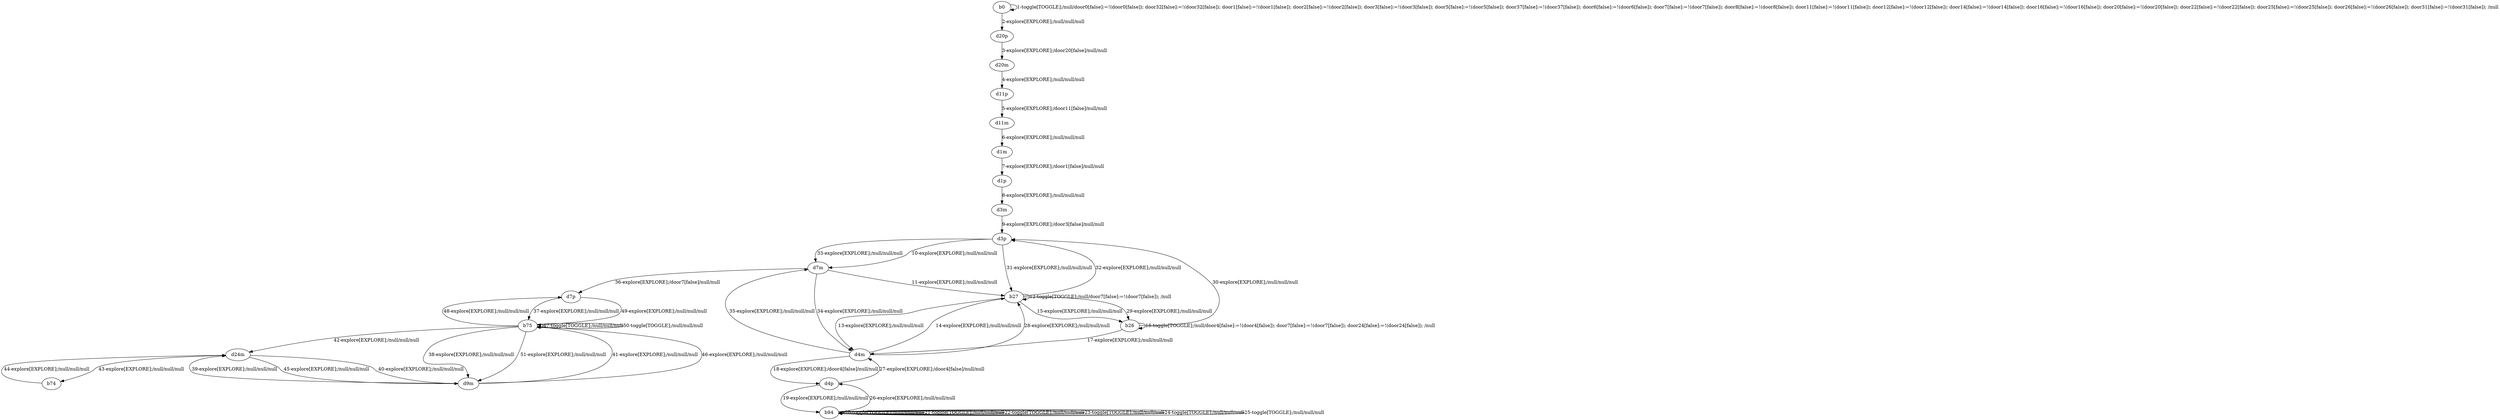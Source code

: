# Total number of goals covered by this test: 1
# b94 --> d4p

digraph g {
"b0" -> "b0" [label = "1-toggle[TOGGLE];/null/door0[false]:=!(door0[false]); door32[false]:=!(door32[false]); door1[false]:=!(door1[false]); door2[false]:=!(door2[false]); door3[false]:=!(door3[false]); door5[false]:=!(door5[false]); door37[false]:=!(door37[false]); door6[false]:=!(door6[false]); door7[false]:=!(door7[false]); door8[false]:=!(door8[false]); door11[false]:=!(door11[false]); door12[false]:=!(door12[false]); door14[false]:=!(door14[false]); door16[false]:=!(door16[false]); door20[false]:=!(door20[false]); door22[false]:=!(door22[false]); door25[false]:=!(door25[false]); door26[false]:=!(door26[false]); door31[false]:=!(door31[false]); /null"];
"b0" -> "d20p" [label = "2-explore[EXPLORE];/null/null/null"];
"d20p" -> "d20m" [label = "3-explore[EXPLORE];/door20[false]/null/null"];
"d20m" -> "d11p" [label = "4-explore[EXPLORE];/null/null/null"];
"d11p" -> "d11m" [label = "5-explore[EXPLORE];/door11[false]/null/null"];
"d11m" -> "d1m" [label = "6-explore[EXPLORE];/null/null/null"];
"d1m" -> "d1p" [label = "7-explore[EXPLORE];/door1[false]/null/null"];
"d1p" -> "d3m" [label = "8-explore[EXPLORE];/null/null/null"];
"d3m" -> "d3p" [label = "9-explore[EXPLORE];/door3[false]/null/null"];
"d3p" -> "d7m" [label = "10-explore[EXPLORE];/null/null/null"];
"d7m" -> "b27" [label = "11-explore[EXPLORE];/null/null/null"];
"b27" -> "b27" [label = "12-toggle[TOGGLE];/null/door7[false]:=!(door7[false]); /null"];
"b27" -> "d4m" [label = "13-explore[EXPLORE];/null/null/null"];
"d4m" -> "b27" [label = "14-explore[EXPLORE];/null/null/null"];
"b27" -> "b26" [label = "15-explore[EXPLORE];/null/null/null"];
"b26" -> "b26" [label = "16-toggle[TOGGLE];/null/door4[false]:=!(door4[false]); door7[false]:=!(door7[false]); door24[false]:=!(door24[false]); /null"];
"b26" -> "d4m" [label = "17-explore[EXPLORE];/null/null/null"];
"d4m" -> "d4p" [label = "18-explore[EXPLORE];/door4[false]/null/null"];
"d4p" -> "b94" [label = "19-explore[EXPLORE];/null/null/null"];
"b94" -> "b94" [label = "20-toggle[TOGGLE];/null/null/null"];
"b94" -> "b94" [label = "21-toggle[TOGGLE];/null/null/null"];
"b94" -> "b94" [label = "22-toggle[TOGGLE];/null/null/null"];
"b94" -> "b94" [label = "23-toggle[TOGGLE];/null/null/null"];
"b94" -> "b94" [label = "24-toggle[TOGGLE];/null/null/null"];
"b94" -> "b94" [label = "25-toggle[TOGGLE];/null/null/null"];
"b94" -> "d4p" [label = "26-explore[EXPLORE];/null/null/null"];
"d4p" -> "d4m" [label = "27-explore[EXPLORE];/door4[false]/null/null"];
"d4m" -> "b27" [label = "28-explore[EXPLORE];/null/null/null"];
"b27" -> "b26" [label = "29-explore[EXPLORE];/null/null/null"];
"b26" -> "d3p" [label = "30-explore[EXPLORE];/null/null/null"];
"d3p" -> "b27" [label = "31-explore[EXPLORE];/null/null/null"];
"b27" -> "d3p" [label = "32-explore[EXPLORE];/null/null/null"];
"d3p" -> "d7m" [label = "33-explore[EXPLORE];/null/null/null"];
"d7m" -> "d4m" [label = "34-explore[EXPLORE];/null/null/null"];
"d4m" -> "d7m" [label = "35-explore[EXPLORE];/null/null/null"];
"d7m" -> "d7p" [label = "36-explore[EXPLORE];/door7[false]/null/null"];
"d7p" -> "b75" [label = "37-explore[EXPLORE];/null/null/null"];
"b75" -> "d9m" [label = "38-explore[EXPLORE];/null/null/null"];
"d9m" -> "d24m" [label = "39-explore[EXPLORE];/null/null/null"];
"d24m" -> "d9m" [label = "40-explore[EXPLORE];/null/null/null"];
"d9m" -> "b75" [label = "41-explore[EXPLORE];/null/null/null"];
"b75" -> "d24m" [label = "42-explore[EXPLORE];/null/null/null"];
"d24m" -> "b74" [label = "43-explore[EXPLORE];/null/null/null"];
"b74" -> "d24m" [label = "44-explore[EXPLORE];/null/null/null"];
"d24m" -> "d9m" [label = "45-explore[EXPLORE];/null/null/null"];
"d9m" -> "b75" [label = "46-explore[EXPLORE];/null/null/null"];
"b75" -> "b75" [label = "47-toggle[TOGGLE];/null/null/null"];
"b75" -> "d7p" [label = "48-explore[EXPLORE];/null/null/null"];
"d7p" -> "b75" [label = "49-explore[EXPLORE];/null/null/null"];
"b75" -> "b75" [label = "50-toggle[TOGGLE];/null/null/null"];
"b75" -> "d9m" [label = "51-explore[EXPLORE];/null/null/null"];
}